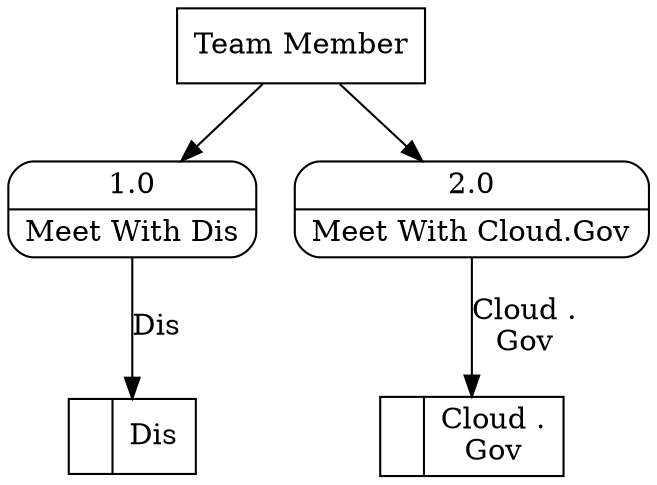 digraph dfd2{ 
node[shape=record]
200 [label="<f0>  |<f1> Cloud .\nGov " ];
201 [label="<f0>  |<f1> Dis " ];
202 [label="Team Member" shape=box];
203 [label="{<f0> 1.0|<f1> Meet With Dis }" shape=Mrecord];
204 [label="{<f0> 2.0|<f1> Meet With Cloud.Gov }" shape=Mrecord];
202 -> 203
202 -> 204
203 -> 201 [label="Dis"]
204 -> 200 [label="Cloud .\nGov"]
}